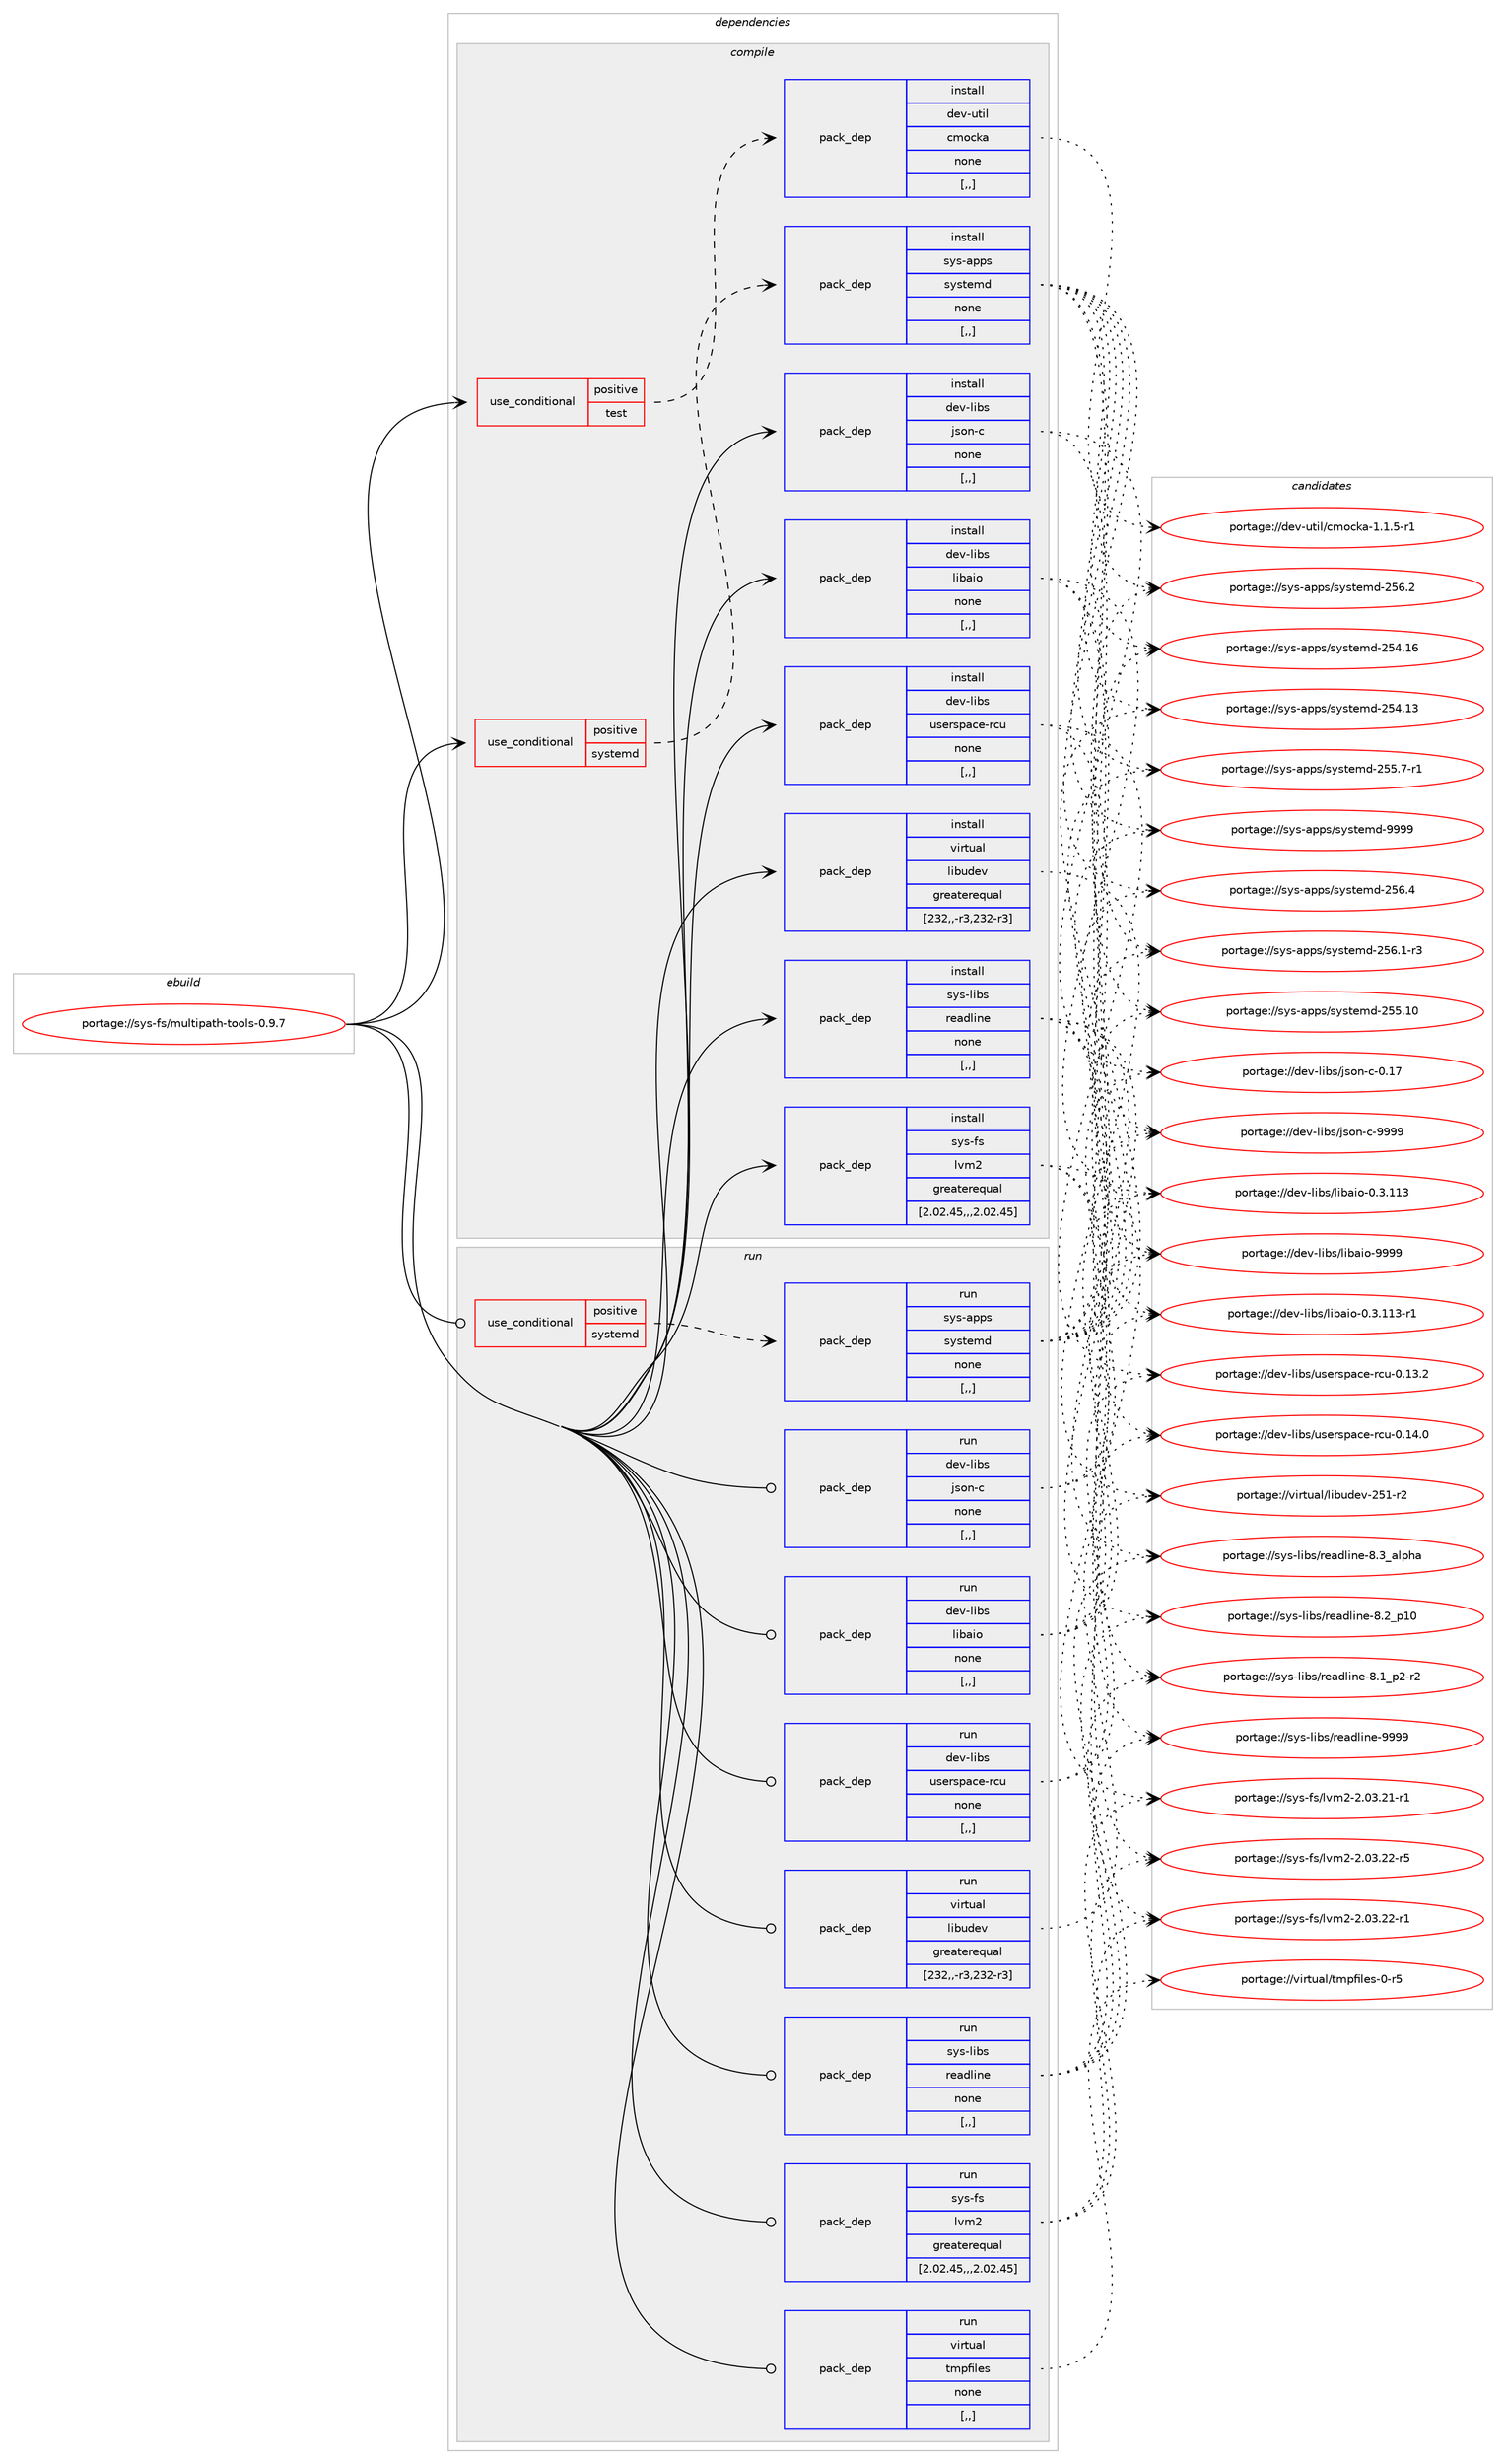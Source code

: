 digraph prolog {

# *************
# Graph options
# *************

newrank=true;
concentrate=true;
compound=true;
graph [rankdir=LR,fontname=Helvetica,fontsize=10,ranksep=1.5];#, ranksep=2.5, nodesep=0.2];
edge  [arrowhead=vee];
node  [fontname=Helvetica,fontsize=10];

# **********
# The ebuild
# **********

subgraph cluster_leftcol {
color=gray;
label=<<i>ebuild</i>>;
id [label="portage://sys-fs/multipath-tools-0.9.7", color=red, width=4, href="../sys-fs/multipath-tools-0.9.7.svg"];
}

# ****************
# The dependencies
# ****************

subgraph cluster_midcol {
color=gray;
label=<<i>dependencies</i>>;
subgraph cluster_compile {
fillcolor="#eeeeee";
style=filled;
label=<<i>compile</i>>;
subgraph cond116376 {
dependency436948 [label=<<TABLE BORDER="0" CELLBORDER="1" CELLSPACING="0" CELLPADDING="4"><TR><TD ROWSPAN="3" CELLPADDING="10">use_conditional</TD></TR><TR><TD>positive</TD></TR><TR><TD>systemd</TD></TR></TABLE>>, shape=none, color=red];
subgraph pack317603 {
dependency436949 [label=<<TABLE BORDER="0" CELLBORDER="1" CELLSPACING="0" CELLPADDING="4" WIDTH="220"><TR><TD ROWSPAN="6" CELLPADDING="30">pack_dep</TD></TR><TR><TD WIDTH="110">install</TD></TR><TR><TD>sys-apps</TD></TR><TR><TD>systemd</TD></TR><TR><TD>none</TD></TR><TR><TD>[,,]</TD></TR></TABLE>>, shape=none, color=blue];
}
dependency436948:e -> dependency436949:w [weight=20,style="dashed",arrowhead="vee"];
}
id:e -> dependency436948:w [weight=20,style="solid",arrowhead="vee"];
subgraph cond116377 {
dependency436950 [label=<<TABLE BORDER="0" CELLBORDER="1" CELLSPACING="0" CELLPADDING="4"><TR><TD ROWSPAN="3" CELLPADDING="10">use_conditional</TD></TR><TR><TD>positive</TD></TR><TR><TD>test</TD></TR></TABLE>>, shape=none, color=red];
subgraph pack317604 {
dependency436951 [label=<<TABLE BORDER="0" CELLBORDER="1" CELLSPACING="0" CELLPADDING="4" WIDTH="220"><TR><TD ROWSPAN="6" CELLPADDING="30">pack_dep</TD></TR><TR><TD WIDTH="110">install</TD></TR><TR><TD>dev-util</TD></TR><TR><TD>cmocka</TD></TR><TR><TD>none</TD></TR><TR><TD>[,,]</TD></TR></TABLE>>, shape=none, color=blue];
}
dependency436950:e -> dependency436951:w [weight=20,style="dashed",arrowhead="vee"];
}
id:e -> dependency436950:w [weight=20,style="solid",arrowhead="vee"];
subgraph pack317605 {
dependency436952 [label=<<TABLE BORDER="0" CELLBORDER="1" CELLSPACING="0" CELLPADDING="4" WIDTH="220"><TR><TD ROWSPAN="6" CELLPADDING="30">pack_dep</TD></TR><TR><TD WIDTH="110">install</TD></TR><TR><TD>dev-libs</TD></TR><TR><TD>json-c</TD></TR><TR><TD>none</TD></TR><TR><TD>[,,]</TD></TR></TABLE>>, shape=none, color=blue];
}
id:e -> dependency436952:w [weight=20,style="solid",arrowhead="vee"];
subgraph pack317606 {
dependency436953 [label=<<TABLE BORDER="0" CELLBORDER="1" CELLSPACING="0" CELLPADDING="4" WIDTH="220"><TR><TD ROWSPAN="6" CELLPADDING="30">pack_dep</TD></TR><TR><TD WIDTH="110">install</TD></TR><TR><TD>dev-libs</TD></TR><TR><TD>libaio</TD></TR><TR><TD>none</TD></TR><TR><TD>[,,]</TD></TR></TABLE>>, shape=none, color=blue];
}
id:e -> dependency436953:w [weight=20,style="solid",arrowhead="vee"];
subgraph pack317607 {
dependency436954 [label=<<TABLE BORDER="0" CELLBORDER="1" CELLSPACING="0" CELLPADDING="4" WIDTH="220"><TR><TD ROWSPAN="6" CELLPADDING="30">pack_dep</TD></TR><TR><TD WIDTH="110">install</TD></TR><TR><TD>dev-libs</TD></TR><TR><TD>userspace-rcu</TD></TR><TR><TD>none</TD></TR><TR><TD>[,,]</TD></TR></TABLE>>, shape=none, color=blue];
}
id:e -> dependency436954:w [weight=20,style="solid",arrowhead="vee"];
subgraph pack317608 {
dependency436955 [label=<<TABLE BORDER="0" CELLBORDER="1" CELLSPACING="0" CELLPADDING="4" WIDTH="220"><TR><TD ROWSPAN="6" CELLPADDING="30">pack_dep</TD></TR><TR><TD WIDTH="110">install</TD></TR><TR><TD>sys-fs</TD></TR><TR><TD>lvm2</TD></TR><TR><TD>greaterequal</TD></TR><TR><TD>[2.02.45,,,2.02.45]</TD></TR></TABLE>>, shape=none, color=blue];
}
id:e -> dependency436955:w [weight=20,style="solid",arrowhead="vee"];
subgraph pack317609 {
dependency436956 [label=<<TABLE BORDER="0" CELLBORDER="1" CELLSPACING="0" CELLPADDING="4" WIDTH="220"><TR><TD ROWSPAN="6" CELLPADDING="30">pack_dep</TD></TR><TR><TD WIDTH="110">install</TD></TR><TR><TD>sys-libs</TD></TR><TR><TD>readline</TD></TR><TR><TD>none</TD></TR><TR><TD>[,,]</TD></TR></TABLE>>, shape=none, color=blue];
}
id:e -> dependency436956:w [weight=20,style="solid",arrowhead="vee"];
subgraph pack317610 {
dependency436957 [label=<<TABLE BORDER="0" CELLBORDER="1" CELLSPACING="0" CELLPADDING="4" WIDTH="220"><TR><TD ROWSPAN="6" CELLPADDING="30">pack_dep</TD></TR><TR><TD WIDTH="110">install</TD></TR><TR><TD>virtual</TD></TR><TR><TD>libudev</TD></TR><TR><TD>greaterequal</TD></TR><TR><TD>[232,,-r3,232-r3]</TD></TR></TABLE>>, shape=none, color=blue];
}
id:e -> dependency436957:w [weight=20,style="solid",arrowhead="vee"];
}
subgraph cluster_compileandrun {
fillcolor="#eeeeee";
style=filled;
label=<<i>compile and run</i>>;
}
subgraph cluster_run {
fillcolor="#eeeeee";
style=filled;
label=<<i>run</i>>;
subgraph cond116378 {
dependency436958 [label=<<TABLE BORDER="0" CELLBORDER="1" CELLSPACING="0" CELLPADDING="4"><TR><TD ROWSPAN="3" CELLPADDING="10">use_conditional</TD></TR><TR><TD>positive</TD></TR><TR><TD>systemd</TD></TR></TABLE>>, shape=none, color=red];
subgraph pack317611 {
dependency436959 [label=<<TABLE BORDER="0" CELLBORDER="1" CELLSPACING="0" CELLPADDING="4" WIDTH="220"><TR><TD ROWSPAN="6" CELLPADDING="30">pack_dep</TD></TR><TR><TD WIDTH="110">run</TD></TR><TR><TD>sys-apps</TD></TR><TR><TD>systemd</TD></TR><TR><TD>none</TD></TR><TR><TD>[,,]</TD></TR></TABLE>>, shape=none, color=blue];
}
dependency436958:e -> dependency436959:w [weight=20,style="dashed",arrowhead="vee"];
}
id:e -> dependency436958:w [weight=20,style="solid",arrowhead="odot"];
subgraph pack317612 {
dependency436960 [label=<<TABLE BORDER="0" CELLBORDER="1" CELLSPACING="0" CELLPADDING="4" WIDTH="220"><TR><TD ROWSPAN="6" CELLPADDING="30">pack_dep</TD></TR><TR><TD WIDTH="110">run</TD></TR><TR><TD>dev-libs</TD></TR><TR><TD>json-c</TD></TR><TR><TD>none</TD></TR><TR><TD>[,,]</TD></TR></TABLE>>, shape=none, color=blue];
}
id:e -> dependency436960:w [weight=20,style="solid",arrowhead="odot"];
subgraph pack317613 {
dependency436961 [label=<<TABLE BORDER="0" CELLBORDER="1" CELLSPACING="0" CELLPADDING="4" WIDTH="220"><TR><TD ROWSPAN="6" CELLPADDING="30">pack_dep</TD></TR><TR><TD WIDTH="110">run</TD></TR><TR><TD>dev-libs</TD></TR><TR><TD>libaio</TD></TR><TR><TD>none</TD></TR><TR><TD>[,,]</TD></TR></TABLE>>, shape=none, color=blue];
}
id:e -> dependency436961:w [weight=20,style="solid",arrowhead="odot"];
subgraph pack317614 {
dependency436962 [label=<<TABLE BORDER="0" CELLBORDER="1" CELLSPACING="0" CELLPADDING="4" WIDTH="220"><TR><TD ROWSPAN="6" CELLPADDING="30">pack_dep</TD></TR><TR><TD WIDTH="110">run</TD></TR><TR><TD>dev-libs</TD></TR><TR><TD>userspace-rcu</TD></TR><TR><TD>none</TD></TR><TR><TD>[,,]</TD></TR></TABLE>>, shape=none, color=blue];
}
id:e -> dependency436962:w [weight=20,style="solid",arrowhead="odot"];
subgraph pack317615 {
dependency436963 [label=<<TABLE BORDER="0" CELLBORDER="1" CELLSPACING="0" CELLPADDING="4" WIDTH="220"><TR><TD ROWSPAN="6" CELLPADDING="30">pack_dep</TD></TR><TR><TD WIDTH="110">run</TD></TR><TR><TD>sys-fs</TD></TR><TR><TD>lvm2</TD></TR><TR><TD>greaterequal</TD></TR><TR><TD>[2.02.45,,,2.02.45]</TD></TR></TABLE>>, shape=none, color=blue];
}
id:e -> dependency436963:w [weight=20,style="solid",arrowhead="odot"];
subgraph pack317616 {
dependency436964 [label=<<TABLE BORDER="0" CELLBORDER="1" CELLSPACING="0" CELLPADDING="4" WIDTH="220"><TR><TD ROWSPAN="6" CELLPADDING="30">pack_dep</TD></TR><TR><TD WIDTH="110">run</TD></TR><TR><TD>sys-libs</TD></TR><TR><TD>readline</TD></TR><TR><TD>none</TD></TR><TR><TD>[,,]</TD></TR></TABLE>>, shape=none, color=blue];
}
id:e -> dependency436964:w [weight=20,style="solid",arrowhead="odot"];
subgraph pack317617 {
dependency436965 [label=<<TABLE BORDER="0" CELLBORDER="1" CELLSPACING="0" CELLPADDING="4" WIDTH="220"><TR><TD ROWSPAN="6" CELLPADDING="30">pack_dep</TD></TR><TR><TD WIDTH="110">run</TD></TR><TR><TD>virtual</TD></TR><TR><TD>libudev</TD></TR><TR><TD>greaterequal</TD></TR><TR><TD>[232,,-r3,232-r3]</TD></TR></TABLE>>, shape=none, color=blue];
}
id:e -> dependency436965:w [weight=20,style="solid",arrowhead="odot"];
subgraph pack317618 {
dependency436966 [label=<<TABLE BORDER="0" CELLBORDER="1" CELLSPACING="0" CELLPADDING="4" WIDTH="220"><TR><TD ROWSPAN="6" CELLPADDING="30">pack_dep</TD></TR><TR><TD WIDTH="110">run</TD></TR><TR><TD>virtual</TD></TR><TR><TD>tmpfiles</TD></TR><TR><TD>none</TD></TR><TR><TD>[,,]</TD></TR></TABLE>>, shape=none, color=blue];
}
id:e -> dependency436966:w [weight=20,style="solid",arrowhead="odot"];
}
}

# **************
# The candidates
# **************

subgraph cluster_choices {
rank=same;
color=gray;
label=<<i>candidates</i>>;

subgraph choice317603 {
color=black;
nodesep=1;
choice1151211154597112112115471151211151161011091004557575757 [label="portage://sys-apps/systemd-9999", color=red, width=4,href="../sys-apps/systemd-9999.svg"];
choice115121115459711211211547115121115116101109100455053544652 [label="portage://sys-apps/systemd-256.4", color=red, width=4,href="../sys-apps/systemd-256.4.svg"];
choice115121115459711211211547115121115116101109100455053544650 [label="portage://sys-apps/systemd-256.2", color=red, width=4,href="../sys-apps/systemd-256.2.svg"];
choice1151211154597112112115471151211151161011091004550535446494511451 [label="portage://sys-apps/systemd-256.1-r3", color=red, width=4,href="../sys-apps/systemd-256.1-r3.svg"];
choice11512111545971121121154711512111511610110910045505353464948 [label="portage://sys-apps/systemd-255.10", color=red, width=4,href="../sys-apps/systemd-255.10.svg"];
choice1151211154597112112115471151211151161011091004550535346554511449 [label="portage://sys-apps/systemd-255.7-r1", color=red, width=4,href="../sys-apps/systemd-255.7-r1.svg"];
choice11512111545971121121154711512111511610110910045505352464954 [label="portage://sys-apps/systemd-254.16", color=red, width=4,href="../sys-apps/systemd-254.16.svg"];
choice11512111545971121121154711512111511610110910045505352464951 [label="portage://sys-apps/systemd-254.13", color=red, width=4,href="../sys-apps/systemd-254.13.svg"];
dependency436949:e -> choice1151211154597112112115471151211151161011091004557575757:w [style=dotted,weight="100"];
dependency436949:e -> choice115121115459711211211547115121115116101109100455053544652:w [style=dotted,weight="100"];
dependency436949:e -> choice115121115459711211211547115121115116101109100455053544650:w [style=dotted,weight="100"];
dependency436949:e -> choice1151211154597112112115471151211151161011091004550535446494511451:w [style=dotted,weight="100"];
dependency436949:e -> choice11512111545971121121154711512111511610110910045505353464948:w [style=dotted,weight="100"];
dependency436949:e -> choice1151211154597112112115471151211151161011091004550535346554511449:w [style=dotted,weight="100"];
dependency436949:e -> choice11512111545971121121154711512111511610110910045505352464954:w [style=dotted,weight="100"];
dependency436949:e -> choice11512111545971121121154711512111511610110910045505352464951:w [style=dotted,weight="100"];
}
subgraph choice317604 {
color=black;
nodesep=1;
choice10010111845117116105108479910911199107974549464946534511449 [label="portage://dev-util/cmocka-1.1.5-r1", color=red, width=4,href="../dev-util/cmocka-1.1.5-r1.svg"];
dependency436951:e -> choice10010111845117116105108479910911199107974549464946534511449:w [style=dotted,weight="100"];
}
subgraph choice317605 {
color=black;
nodesep=1;
choice10010111845108105981154710611511111045994557575757 [label="portage://dev-libs/json-c-9999", color=red, width=4,href="../dev-libs/json-c-9999.svg"];
choice10010111845108105981154710611511111045994548464955 [label="portage://dev-libs/json-c-0.17", color=red, width=4,href="../dev-libs/json-c-0.17.svg"];
dependency436952:e -> choice10010111845108105981154710611511111045994557575757:w [style=dotted,weight="100"];
dependency436952:e -> choice10010111845108105981154710611511111045994548464955:w [style=dotted,weight="100"];
}
subgraph choice317606 {
color=black;
nodesep=1;
choice10010111845108105981154710810598971051114557575757 [label="portage://dev-libs/libaio-9999", color=red, width=4,href="../dev-libs/libaio-9999.svg"];
choice100101118451081059811547108105989710511145484651464949514511449 [label="portage://dev-libs/libaio-0.3.113-r1", color=red, width=4,href="../dev-libs/libaio-0.3.113-r1.svg"];
choice10010111845108105981154710810598971051114548465146494951 [label="portage://dev-libs/libaio-0.3.113", color=red, width=4,href="../dev-libs/libaio-0.3.113.svg"];
dependency436953:e -> choice10010111845108105981154710810598971051114557575757:w [style=dotted,weight="100"];
dependency436953:e -> choice100101118451081059811547108105989710511145484651464949514511449:w [style=dotted,weight="100"];
dependency436953:e -> choice10010111845108105981154710810598971051114548465146494951:w [style=dotted,weight="100"];
}
subgraph choice317607 {
color=black;
nodesep=1;
choice1001011184510810598115471171151011141151129799101451149911745484649524648 [label="portage://dev-libs/userspace-rcu-0.14.0", color=red, width=4,href="../dev-libs/userspace-rcu-0.14.0.svg"];
choice1001011184510810598115471171151011141151129799101451149911745484649514650 [label="portage://dev-libs/userspace-rcu-0.13.2", color=red, width=4,href="../dev-libs/userspace-rcu-0.13.2.svg"];
dependency436954:e -> choice1001011184510810598115471171151011141151129799101451149911745484649524648:w [style=dotted,weight="100"];
dependency436954:e -> choice1001011184510810598115471171151011141151129799101451149911745484649514650:w [style=dotted,weight="100"];
}
subgraph choice317608 {
color=black;
nodesep=1;
choice11512111545102115471081181095045504648514650504511453 [label="portage://sys-fs/lvm2-2.03.22-r5", color=red, width=4,href="../sys-fs/lvm2-2.03.22-r5.svg"];
choice11512111545102115471081181095045504648514650504511449 [label="portage://sys-fs/lvm2-2.03.22-r1", color=red, width=4,href="../sys-fs/lvm2-2.03.22-r1.svg"];
choice11512111545102115471081181095045504648514650494511449 [label="portage://sys-fs/lvm2-2.03.21-r1", color=red, width=4,href="../sys-fs/lvm2-2.03.21-r1.svg"];
dependency436955:e -> choice11512111545102115471081181095045504648514650504511453:w [style=dotted,weight="100"];
dependency436955:e -> choice11512111545102115471081181095045504648514650504511449:w [style=dotted,weight="100"];
dependency436955:e -> choice11512111545102115471081181095045504648514650494511449:w [style=dotted,weight="100"];
}
subgraph choice317609 {
color=black;
nodesep=1;
choice115121115451081059811547114101971001081051101014557575757 [label="portage://sys-libs/readline-9999", color=red, width=4,href="../sys-libs/readline-9999.svg"];
choice1151211154510810598115471141019710010810511010145564651959710811210497 [label="portage://sys-libs/readline-8.3_alpha", color=red, width=4,href="../sys-libs/readline-8.3_alpha.svg"];
choice1151211154510810598115471141019710010810511010145564650951124948 [label="portage://sys-libs/readline-8.2_p10", color=red, width=4,href="../sys-libs/readline-8.2_p10.svg"];
choice115121115451081059811547114101971001081051101014556464995112504511450 [label="portage://sys-libs/readline-8.1_p2-r2", color=red, width=4,href="../sys-libs/readline-8.1_p2-r2.svg"];
dependency436956:e -> choice115121115451081059811547114101971001081051101014557575757:w [style=dotted,weight="100"];
dependency436956:e -> choice1151211154510810598115471141019710010810511010145564651959710811210497:w [style=dotted,weight="100"];
dependency436956:e -> choice1151211154510810598115471141019710010810511010145564650951124948:w [style=dotted,weight="100"];
dependency436956:e -> choice115121115451081059811547114101971001081051101014556464995112504511450:w [style=dotted,weight="100"];
}
subgraph choice317610 {
color=black;
nodesep=1;
choice118105114116117971084710810598117100101118455053494511450 [label="portage://virtual/libudev-251-r2", color=red, width=4,href="../virtual/libudev-251-r2.svg"];
dependency436957:e -> choice118105114116117971084710810598117100101118455053494511450:w [style=dotted,weight="100"];
}
subgraph choice317611 {
color=black;
nodesep=1;
choice1151211154597112112115471151211151161011091004557575757 [label="portage://sys-apps/systemd-9999", color=red, width=4,href="../sys-apps/systemd-9999.svg"];
choice115121115459711211211547115121115116101109100455053544652 [label="portage://sys-apps/systemd-256.4", color=red, width=4,href="../sys-apps/systemd-256.4.svg"];
choice115121115459711211211547115121115116101109100455053544650 [label="portage://sys-apps/systemd-256.2", color=red, width=4,href="../sys-apps/systemd-256.2.svg"];
choice1151211154597112112115471151211151161011091004550535446494511451 [label="portage://sys-apps/systemd-256.1-r3", color=red, width=4,href="../sys-apps/systemd-256.1-r3.svg"];
choice11512111545971121121154711512111511610110910045505353464948 [label="portage://sys-apps/systemd-255.10", color=red, width=4,href="../sys-apps/systemd-255.10.svg"];
choice1151211154597112112115471151211151161011091004550535346554511449 [label="portage://sys-apps/systemd-255.7-r1", color=red, width=4,href="../sys-apps/systemd-255.7-r1.svg"];
choice11512111545971121121154711512111511610110910045505352464954 [label="portage://sys-apps/systemd-254.16", color=red, width=4,href="../sys-apps/systemd-254.16.svg"];
choice11512111545971121121154711512111511610110910045505352464951 [label="portage://sys-apps/systemd-254.13", color=red, width=4,href="../sys-apps/systemd-254.13.svg"];
dependency436959:e -> choice1151211154597112112115471151211151161011091004557575757:w [style=dotted,weight="100"];
dependency436959:e -> choice115121115459711211211547115121115116101109100455053544652:w [style=dotted,weight="100"];
dependency436959:e -> choice115121115459711211211547115121115116101109100455053544650:w [style=dotted,weight="100"];
dependency436959:e -> choice1151211154597112112115471151211151161011091004550535446494511451:w [style=dotted,weight="100"];
dependency436959:e -> choice11512111545971121121154711512111511610110910045505353464948:w [style=dotted,weight="100"];
dependency436959:e -> choice1151211154597112112115471151211151161011091004550535346554511449:w [style=dotted,weight="100"];
dependency436959:e -> choice11512111545971121121154711512111511610110910045505352464954:w [style=dotted,weight="100"];
dependency436959:e -> choice11512111545971121121154711512111511610110910045505352464951:w [style=dotted,weight="100"];
}
subgraph choice317612 {
color=black;
nodesep=1;
choice10010111845108105981154710611511111045994557575757 [label="portage://dev-libs/json-c-9999", color=red, width=4,href="../dev-libs/json-c-9999.svg"];
choice10010111845108105981154710611511111045994548464955 [label="portage://dev-libs/json-c-0.17", color=red, width=4,href="../dev-libs/json-c-0.17.svg"];
dependency436960:e -> choice10010111845108105981154710611511111045994557575757:w [style=dotted,weight="100"];
dependency436960:e -> choice10010111845108105981154710611511111045994548464955:w [style=dotted,weight="100"];
}
subgraph choice317613 {
color=black;
nodesep=1;
choice10010111845108105981154710810598971051114557575757 [label="portage://dev-libs/libaio-9999", color=red, width=4,href="../dev-libs/libaio-9999.svg"];
choice100101118451081059811547108105989710511145484651464949514511449 [label="portage://dev-libs/libaio-0.3.113-r1", color=red, width=4,href="../dev-libs/libaio-0.3.113-r1.svg"];
choice10010111845108105981154710810598971051114548465146494951 [label="portage://dev-libs/libaio-0.3.113", color=red, width=4,href="../dev-libs/libaio-0.3.113.svg"];
dependency436961:e -> choice10010111845108105981154710810598971051114557575757:w [style=dotted,weight="100"];
dependency436961:e -> choice100101118451081059811547108105989710511145484651464949514511449:w [style=dotted,weight="100"];
dependency436961:e -> choice10010111845108105981154710810598971051114548465146494951:w [style=dotted,weight="100"];
}
subgraph choice317614 {
color=black;
nodesep=1;
choice1001011184510810598115471171151011141151129799101451149911745484649524648 [label="portage://dev-libs/userspace-rcu-0.14.0", color=red, width=4,href="../dev-libs/userspace-rcu-0.14.0.svg"];
choice1001011184510810598115471171151011141151129799101451149911745484649514650 [label="portage://dev-libs/userspace-rcu-0.13.2", color=red, width=4,href="../dev-libs/userspace-rcu-0.13.2.svg"];
dependency436962:e -> choice1001011184510810598115471171151011141151129799101451149911745484649524648:w [style=dotted,weight="100"];
dependency436962:e -> choice1001011184510810598115471171151011141151129799101451149911745484649514650:w [style=dotted,weight="100"];
}
subgraph choice317615 {
color=black;
nodesep=1;
choice11512111545102115471081181095045504648514650504511453 [label="portage://sys-fs/lvm2-2.03.22-r5", color=red, width=4,href="../sys-fs/lvm2-2.03.22-r5.svg"];
choice11512111545102115471081181095045504648514650504511449 [label="portage://sys-fs/lvm2-2.03.22-r1", color=red, width=4,href="../sys-fs/lvm2-2.03.22-r1.svg"];
choice11512111545102115471081181095045504648514650494511449 [label="portage://sys-fs/lvm2-2.03.21-r1", color=red, width=4,href="../sys-fs/lvm2-2.03.21-r1.svg"];
dependency436963:e -> choice11512111545102115471081181095045504648514650504511453:w [style=dotted,weight="100"];
dependency436963:e -> choice11512111545102115471081181095045504648514650504511449:w [style=dotted,weight="100"];
dependency436963:e -> choice11512111545102115471081181095045504648514650494511449:w [style=dotted,weight="100"];
}
subgraph choice317616 {
color=black;
nodesep=1;
choice115121115451081059811547114101971001081051101014557575757 [label="portage://sys-libs/readline-9999", color=red, width=4,href="../sys-libs/readline-9999.svg"];
choice1151211154510810598115471141019710010810511010145564651959710811210497 [label="portage://sys-libs/readline-8.3_alpha", color=red, width=4,href="../sys-libs/readline-8.3_alpha.svg"];
choice1151211154510810598115471141019710010810511010145564650951124948 [label="portage://sys-libs/readline-8.2_p10", color=red, width=4,href="../sys-libs/readline-8.2_p10.svg"];
choice115121115451081059811547114101971001081051101014556464995112504511450 [label="portage://sys-libs/readline-8.1_p2-r2", color=red, width=4,href="../sys-libs/readline-8.1_p2-r2.svg"];
dependency436964:e -> choice115121115451081059811547114101971001081051101014557575757:w [style=dotted,weight="100"];
dependency436964:e -> choice1151211154510810598115471141019710010810511010145564651959710811210497:w [style=dotted,weight="100"];
dependency436964:e -> choice1151211154510810598115471141019710010810511010145564650951124948:w [style=dotted,weight="100"];
dependency436964:e -> choice115121115451081059811547114101971001081051101014556464995112504511450:w [style=dotted,weight="100"];
}
subgraph choice317617 {
color=black;
nodesep=1;
choice118105114116117971084710810598117100101118455053494511450 [label="portage://virtual/libudev-251-r2", color=red, width=4,href="../virtual/libudev-251-r2.svg"];
dependency436965:e -> choice118105114116117971084710810598117100101118455053494511450:w [style=dotted,weight="100"];
}
subgraph choice317618 {
color=black;
nodesep=1;
choice118105114116117971084711610911210210510810111545484511453 [label="portage://virtual/tmpfiles-0-r5", color=red, width=4,href="../virtual/tmpfiles-0-r5.svg"];
dependency436966:e -> choice118105114116117971084711610911210210510810111545484511453:w [style=dotted,weight="100"];
}
}

}
